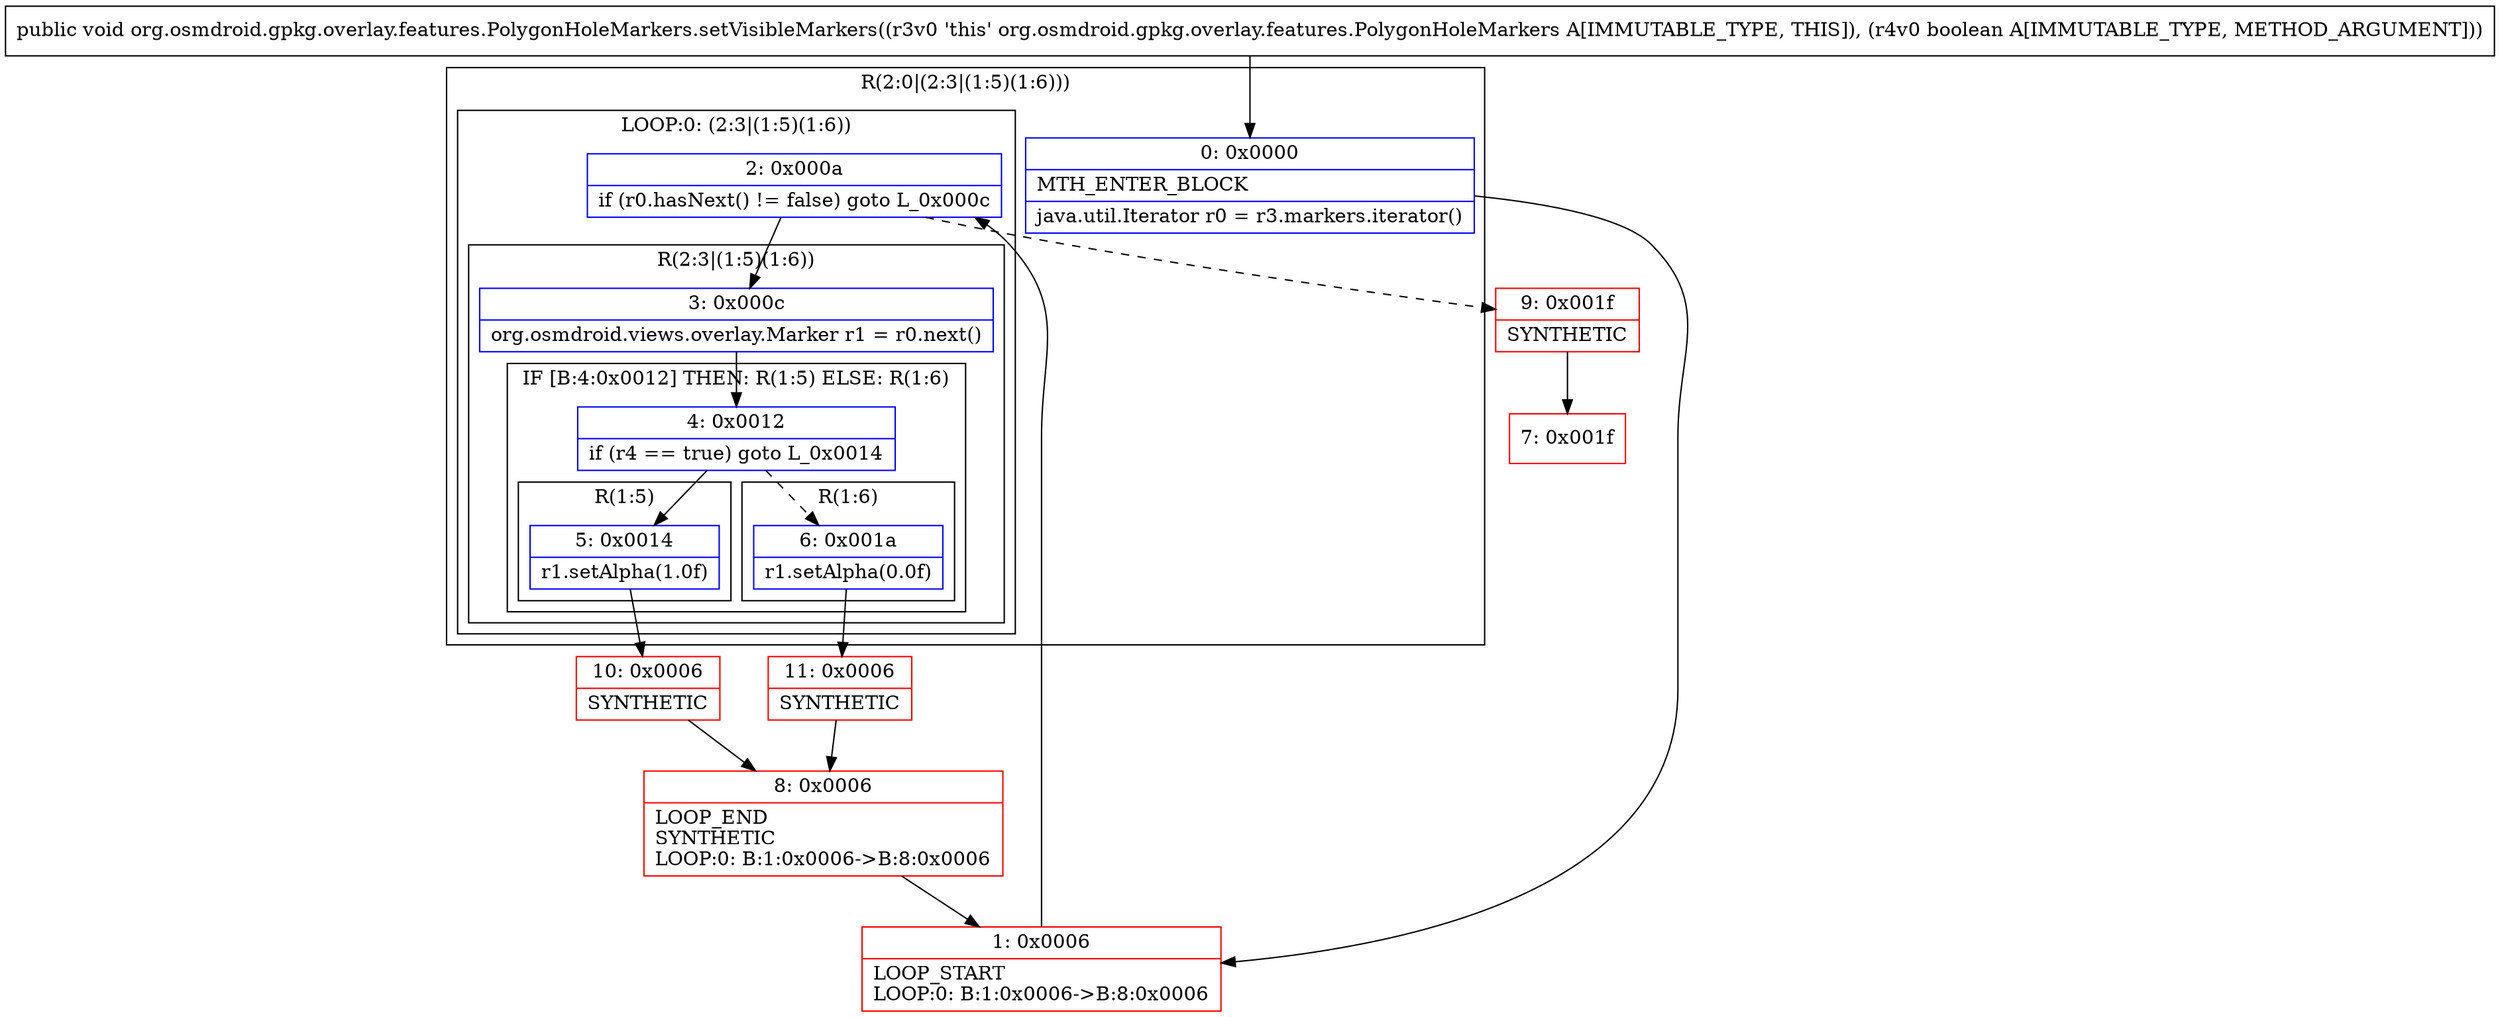 digraph "CFG fororg.osmdroid.gpkg.overlay.features.PolygonHoleMarkers.setVisibleMarkers(Z)V" {
subgraph cluster_Region_434366279 {
label = "R(2:0|(2:3|(1:5)(1:6)))";
node [shape=record,color=blue];
Node_0 [shape=record,label="{0\:\ 0x0000|MTH_ENTER_BLOCK\l|java.util.Iterator r0 = r3.markers.iterator()\l}"];
subgraph cluster_LoopRegion_877087629 {
label = "LOOP:0: (2:3|(1:5)(1:6))";
node [shape=record,color=blue];
Node_2 [shape=record,label="{2\:\ 0x000a|if (r0.hasNext() != false) goto L_0x000c\l}"];
subgraph cluster_Region_1302757998 {
label = "R(2:3|(1:5)(1:6))";
node [shape=record,color=blue];
Node_3 [shape=record,label="{3\:\ 0x000c|org.osmdroid.views.overlay.Marker r1 = r0.next()\l}"];
subgraph cluster_IfRegion_409751984 {
label = "IF [B:4:0x0012] THEN: R(1:5) ELSE: R(1:6)";
node [shape=record,color=blue];
Node_4 [shape=record,label="{4\:\ 0x0012|if (r4 == true) goto L_0x0014\l}"];
subgraph cluster_Region_506680357 {
label = "R(1:5)";
node [shape=record,color=blue];
Node_5 [shape=record,label="{5\:\ 0x0014|r1.setAlpha(1.0f)\l}"];
}
subgraph cluster_Region_279347021 {
label = "R(1:6)";
node [shape=record,color=blue];
Node_6 [shape=record,label="{6\:\ 0x001a|r1.setAlpha(0.0f)\l}"];
}
}
}
}
}
Node_1 [shape=record,color=red,label="{1\:\ 0x0006|LOOP_START\lLOOP:0: B:1:0x0006\-\>B:8:0x0006\l}"];
Node_7 [shape=record,color=red,label="{7\:\ 0x001f}"];
Node_8 [shape=record,color=red,label="{8\:\ 0x0006|LOOP_END\lSYNTHETIC\lLOOP:0: B:1:0x0006\-\>B:8:0x0006\l}"];
Node_9 [shape=record,color=red,label="{9\:\ 0x001f|SYNTHETIC\l}"];
Node_10 [shape=record,color=red,label="{10\:\ 0x0006|SYNTHETIC\l}"];
Node_11 [shape=record,color=red,label="{11\:\ 0x0006|SYNTHETIC\l}"];
MethodNode[shape=record,label="{public void org.osmdroid.gpkg.overlay.features.PolygonHoleMarkers.setVisibleMarkers((r3v0 'this' org.osmdroid.gpkg.overlay.features.PolygonHoleMarkers A[IMMUTABLE_TYPE, THIS]), (r4v0 boolean A[IMMUTABLE_TYPE, METHOD_ARGUMENT])) }"];
MethodNode -> Node_0;
Node_0 -> Node_1;
Node_2 -> Node_3;
Node_2 -> Node_9[style=dashed];
Node_3 -> Node_4;
Node_4 -> Node_5;
Node_4 -> Node_6[style=dashed];
Node_5 -> Node_10;
Node_6 -> Node_11;
Node_1 -> Node_2;
Node_8 -> Node_1;
Node_9 -> Node_7;
Node_10 -> Node_8;
Node_11 -> Node_8;
}

